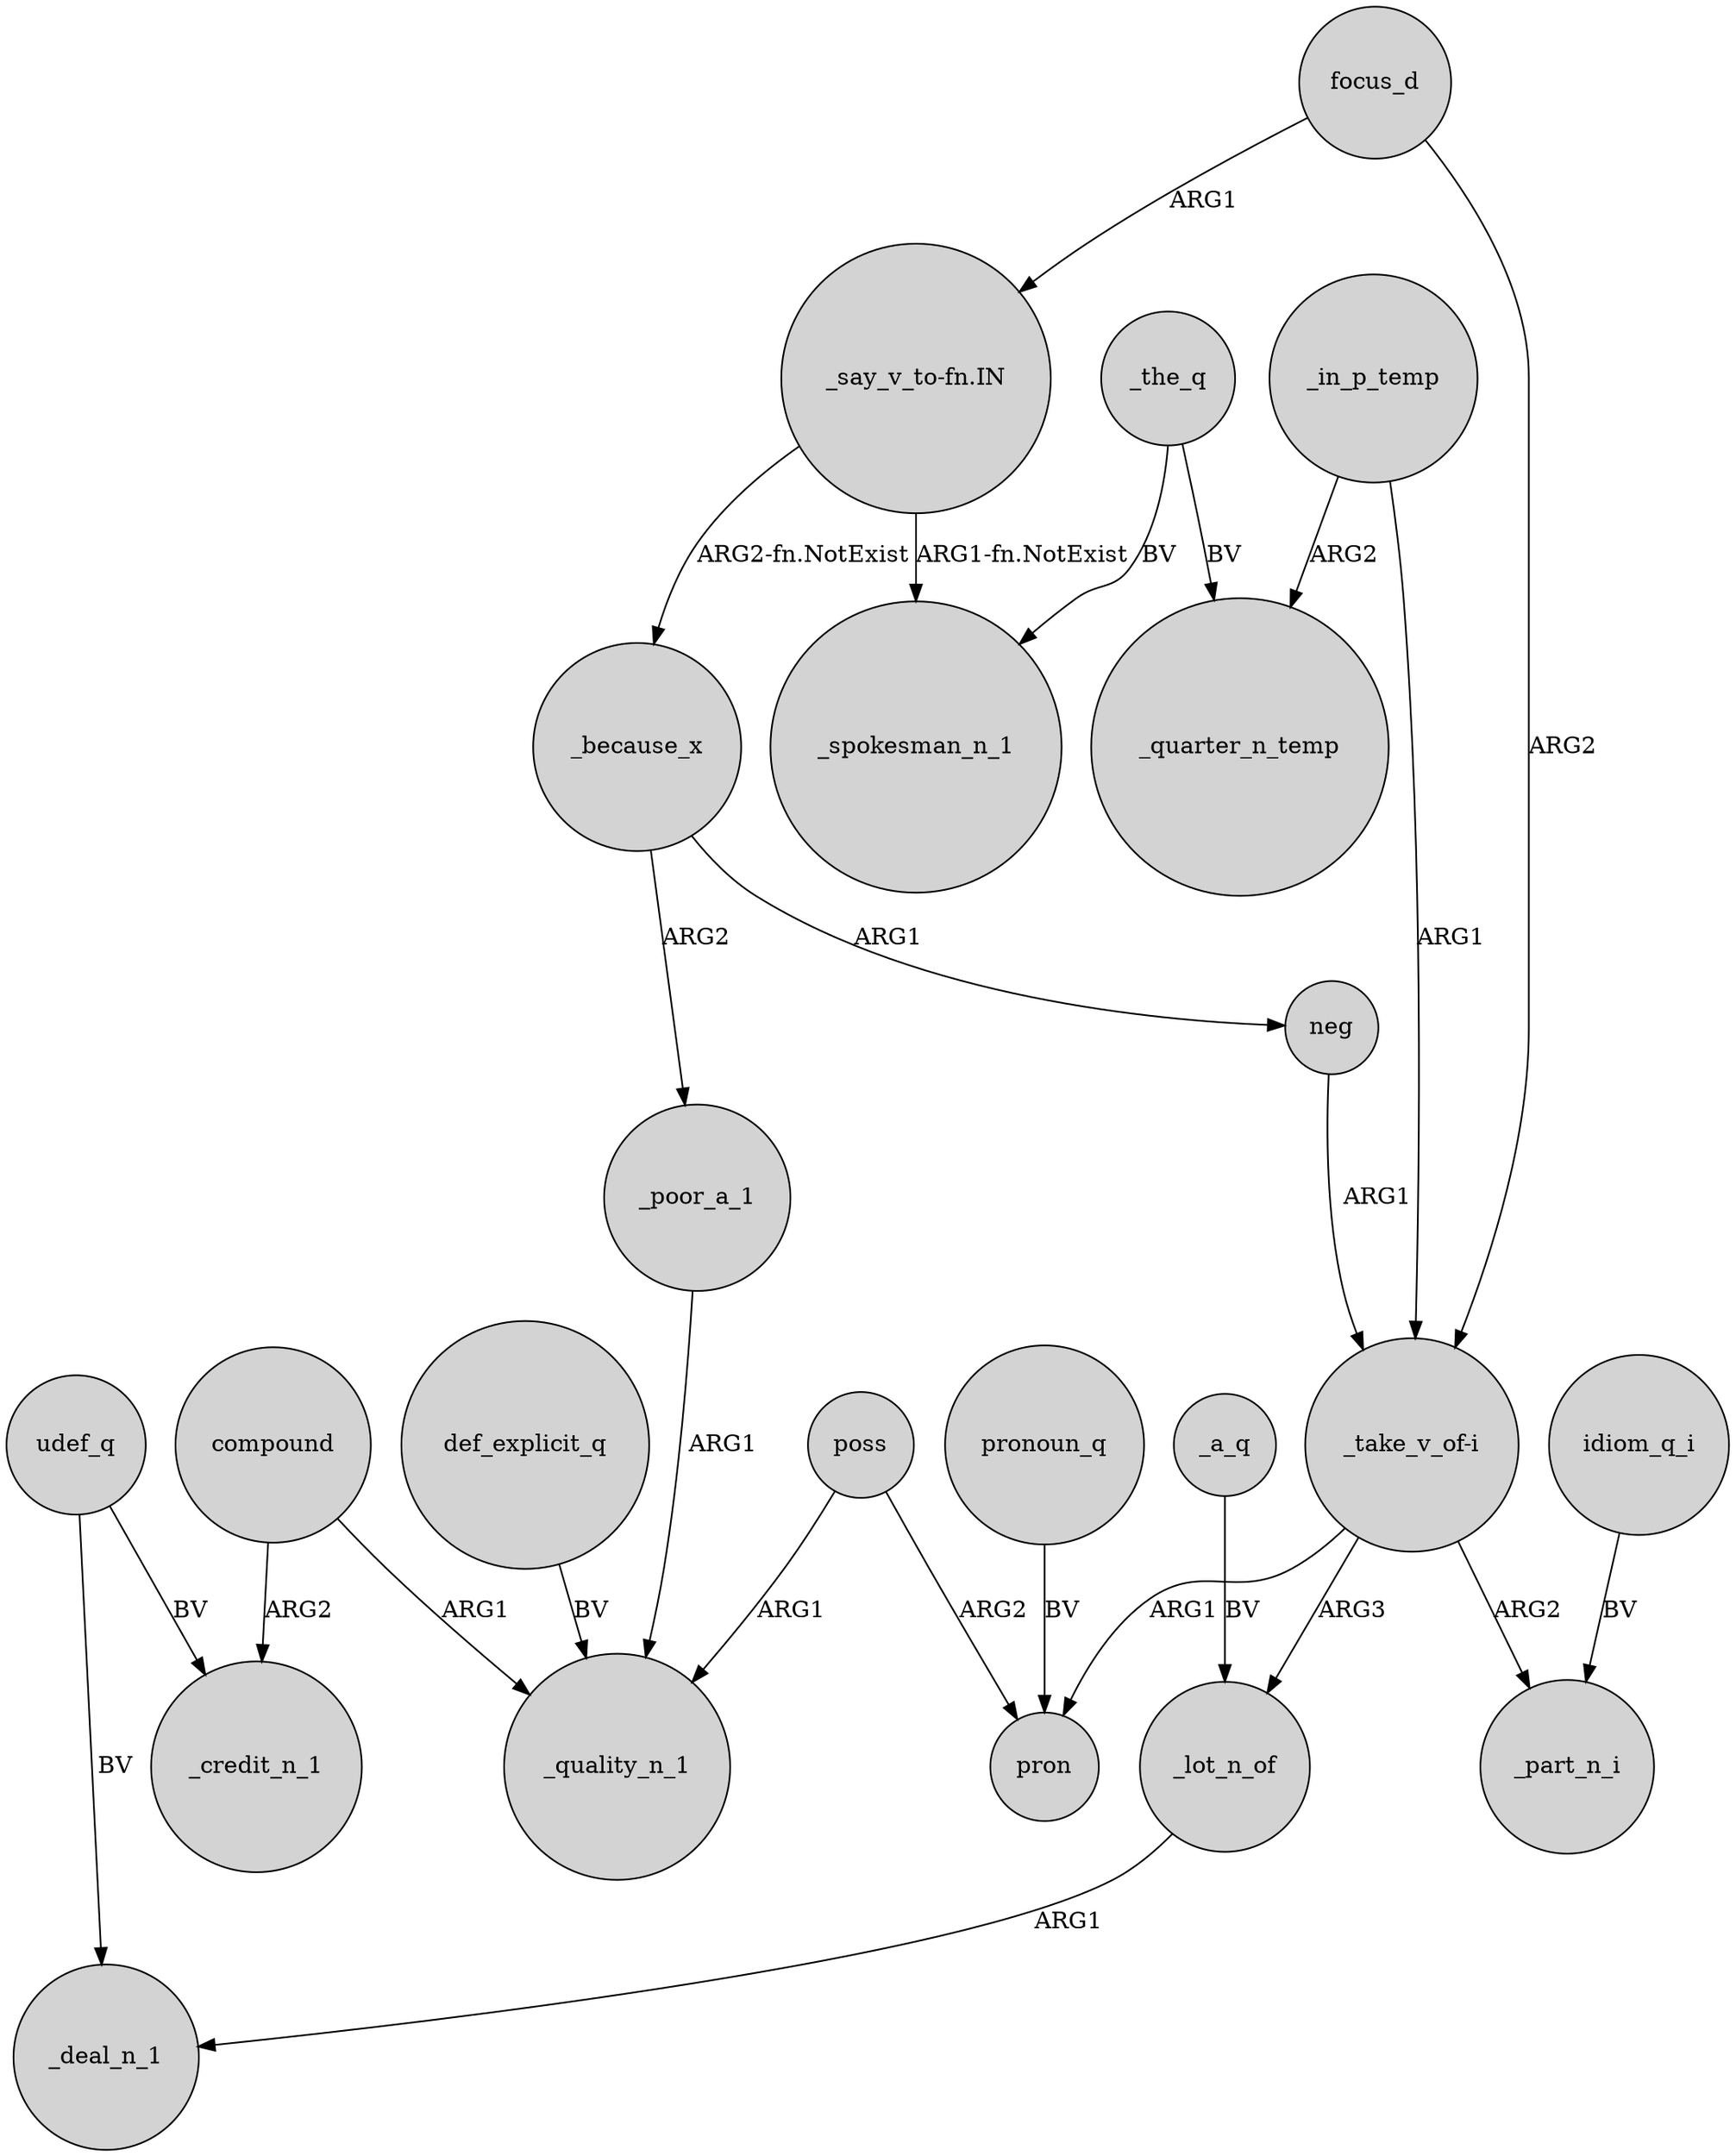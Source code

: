 digraph {
	node [shape=circle style=filled]
	_a_q -> _lot_n_of [label=BV]
	idiom_q_i -> _part_n_i [label=BV]
	"_take_v_of-i" -> pron [label=ARG1]
	neg -> "_take_v_of-i" [label=ARG1]
	poss -> pron [label=ARG2]
	compound -> _quality_n_1 [label=ARG1]
	"_say_v_to-fn.IN" -> _because_x [label="ARG2-fn.NotExist"]
	udef_q -> _credit_n_1 [label=BV]
	_lot_n_of -> _deal_n_1 [label=ARG1]
	compound -> _credit_n_1 [label=ARG2]
	_the_q -> _quarter_n_temp [label=BV]
	_in_p_temp -> _quarter_n_temp [label=ARG2]
	"_take_v_of-i" -> _part_n_i [label=ARG2]
	"_take_v_of-i" -> _lot_n_of [label=ARG3]
	def_explicit_q -> _quality_n_1 [label=BV]
	focus_d -> "_take_v_of-i" [label=ARG2]
	pronoun_q -> pron [label=BV]
	_in_p_temp -> "_take_v_of-i" [label=ARG1]
	poss -> _quality_n_1 [label=ARG1]
	udef_q -> _deal_n_1 [label=BV]
	"_say_v_to-fn.IN" -> _spokesman_n_1 [label="ARG1-fn.NotExist"]
	_because_x -> neg [label=ARG1]
	_the_q -> _spokesman_n_1 [label=BV]
	_poor_a_1 -> _quality_n_1 [label=ARG1]
	_because_x -> _poor_a_1 [label=ARG2]
	focus_d -> "_say_v_to-fn.IN" [label=ARG1]
}
